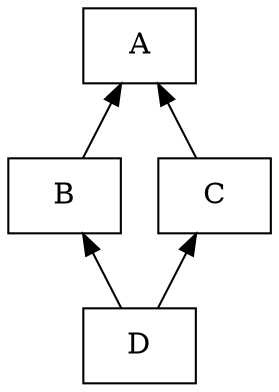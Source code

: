 digraph {
	A -> B [dir=back]
	A -> C [dir=back]
	B -> D [dir=back]
	C -> D [dir=back]
	A, B, C, D [shape=box]
}
